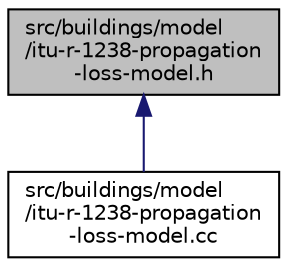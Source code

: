 digraph "src/buildings/model/itu-r-1238-propagation-loss-model.h"
{
 // LATEX_PDF_SIZE
  edge [fontname="Helvetica",fontsize="10",labelfontname="Helvetica",labelfontsize="10"];
  node [fontname="Helvetica",fontsize="10",shape=record];
  Node1 [label="src/buildings/model\l/itu-r-1238-propagation\l-loss-model.h",height=0.2,width=0.4,color="black", fillcolor="grey75", style="filled", fontcolor="black",tooltip=" "];
  Node1 -> Node2 [dir="back",color="midnightblue",fontsize="10",style="solid",fontname="Helvetica"];
  Node2 [label="src/buildings/model\l/itu-r-1238-propagation\l-loss-model.cc",height=0.2,width=0.4,color="black", fillcolor="white", style="filled",URL="$itu-r-1238-propagation-loss-model_8cc.html",tooltip=" "];
}

